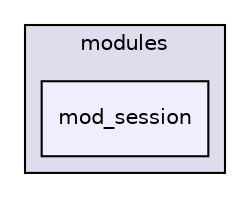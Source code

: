 digraph "leaf/modules/mod_session" {
  compound=true
  node [ fontsize="10", fontname="Helvetica"];
  edge [ labelfontsize="10", labelfontname="Helvetica"];
  subgraph clusterdir_071e6ab1f7f132df524d1bfe2744eaf2 {
    graph [ bgcolor="#ddddee", pencolor="black", label="modules" fontname="Helvetica", fontsize="10", URL="dir_071e6ab1f7f132df524d1bfe2744eaf2.html"]
  dir_311a8cd081e8760589d9c08d172bef0e [shape=box, label="mod_session", style="filled", fillcolor="#eeeeff", pencolor="black", URL="dir_311a8cd081e8760589d9c08d172bef0e.html"];
  }
}
